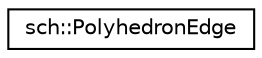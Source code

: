 digraph "Graphical Class Hierarchy"
{
  edge [fontname="Helvetica",fontsize="10",labelfontname="Helvetica",labelfontsize="10"];
  node [fontname="Helvetica",fontsize="10",shape=record];
  rankdir="LR";
  Node0 [label="sch::PolyhedronEdge",height=0.2,width=0.4,color="black", fillcolor="white", style="filled",URL="$structsch_1_1PolyhedronEdge.html"];
}
